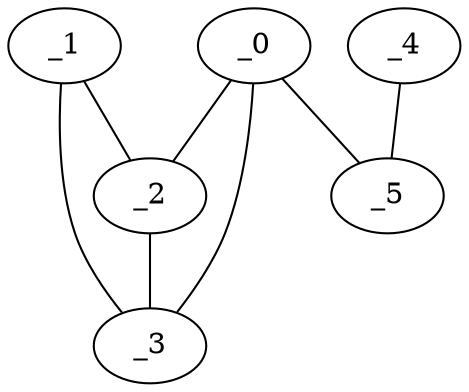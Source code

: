 graph EP1_0054 {
	_0	 [x="2.28372",
		y="2.73488"];
	_2	 [x="0.765032",
		y="1.5074"];
	_0 -- _2;
	_3	 [x="0.738245",
		y="2.51139"];
	_0 -- _3;
	_5	 [x="1.82464",
		y="1.72563"];
	_0 -- _5;
	_1	 [x="2.12755",
		y="0.581231"];
	_1 -- _2;
	_1 -- _3;
	_2 -- _3;
	_4	 [x="0.614516",
		y="1.48357"];
	_4 -- _5;
}
